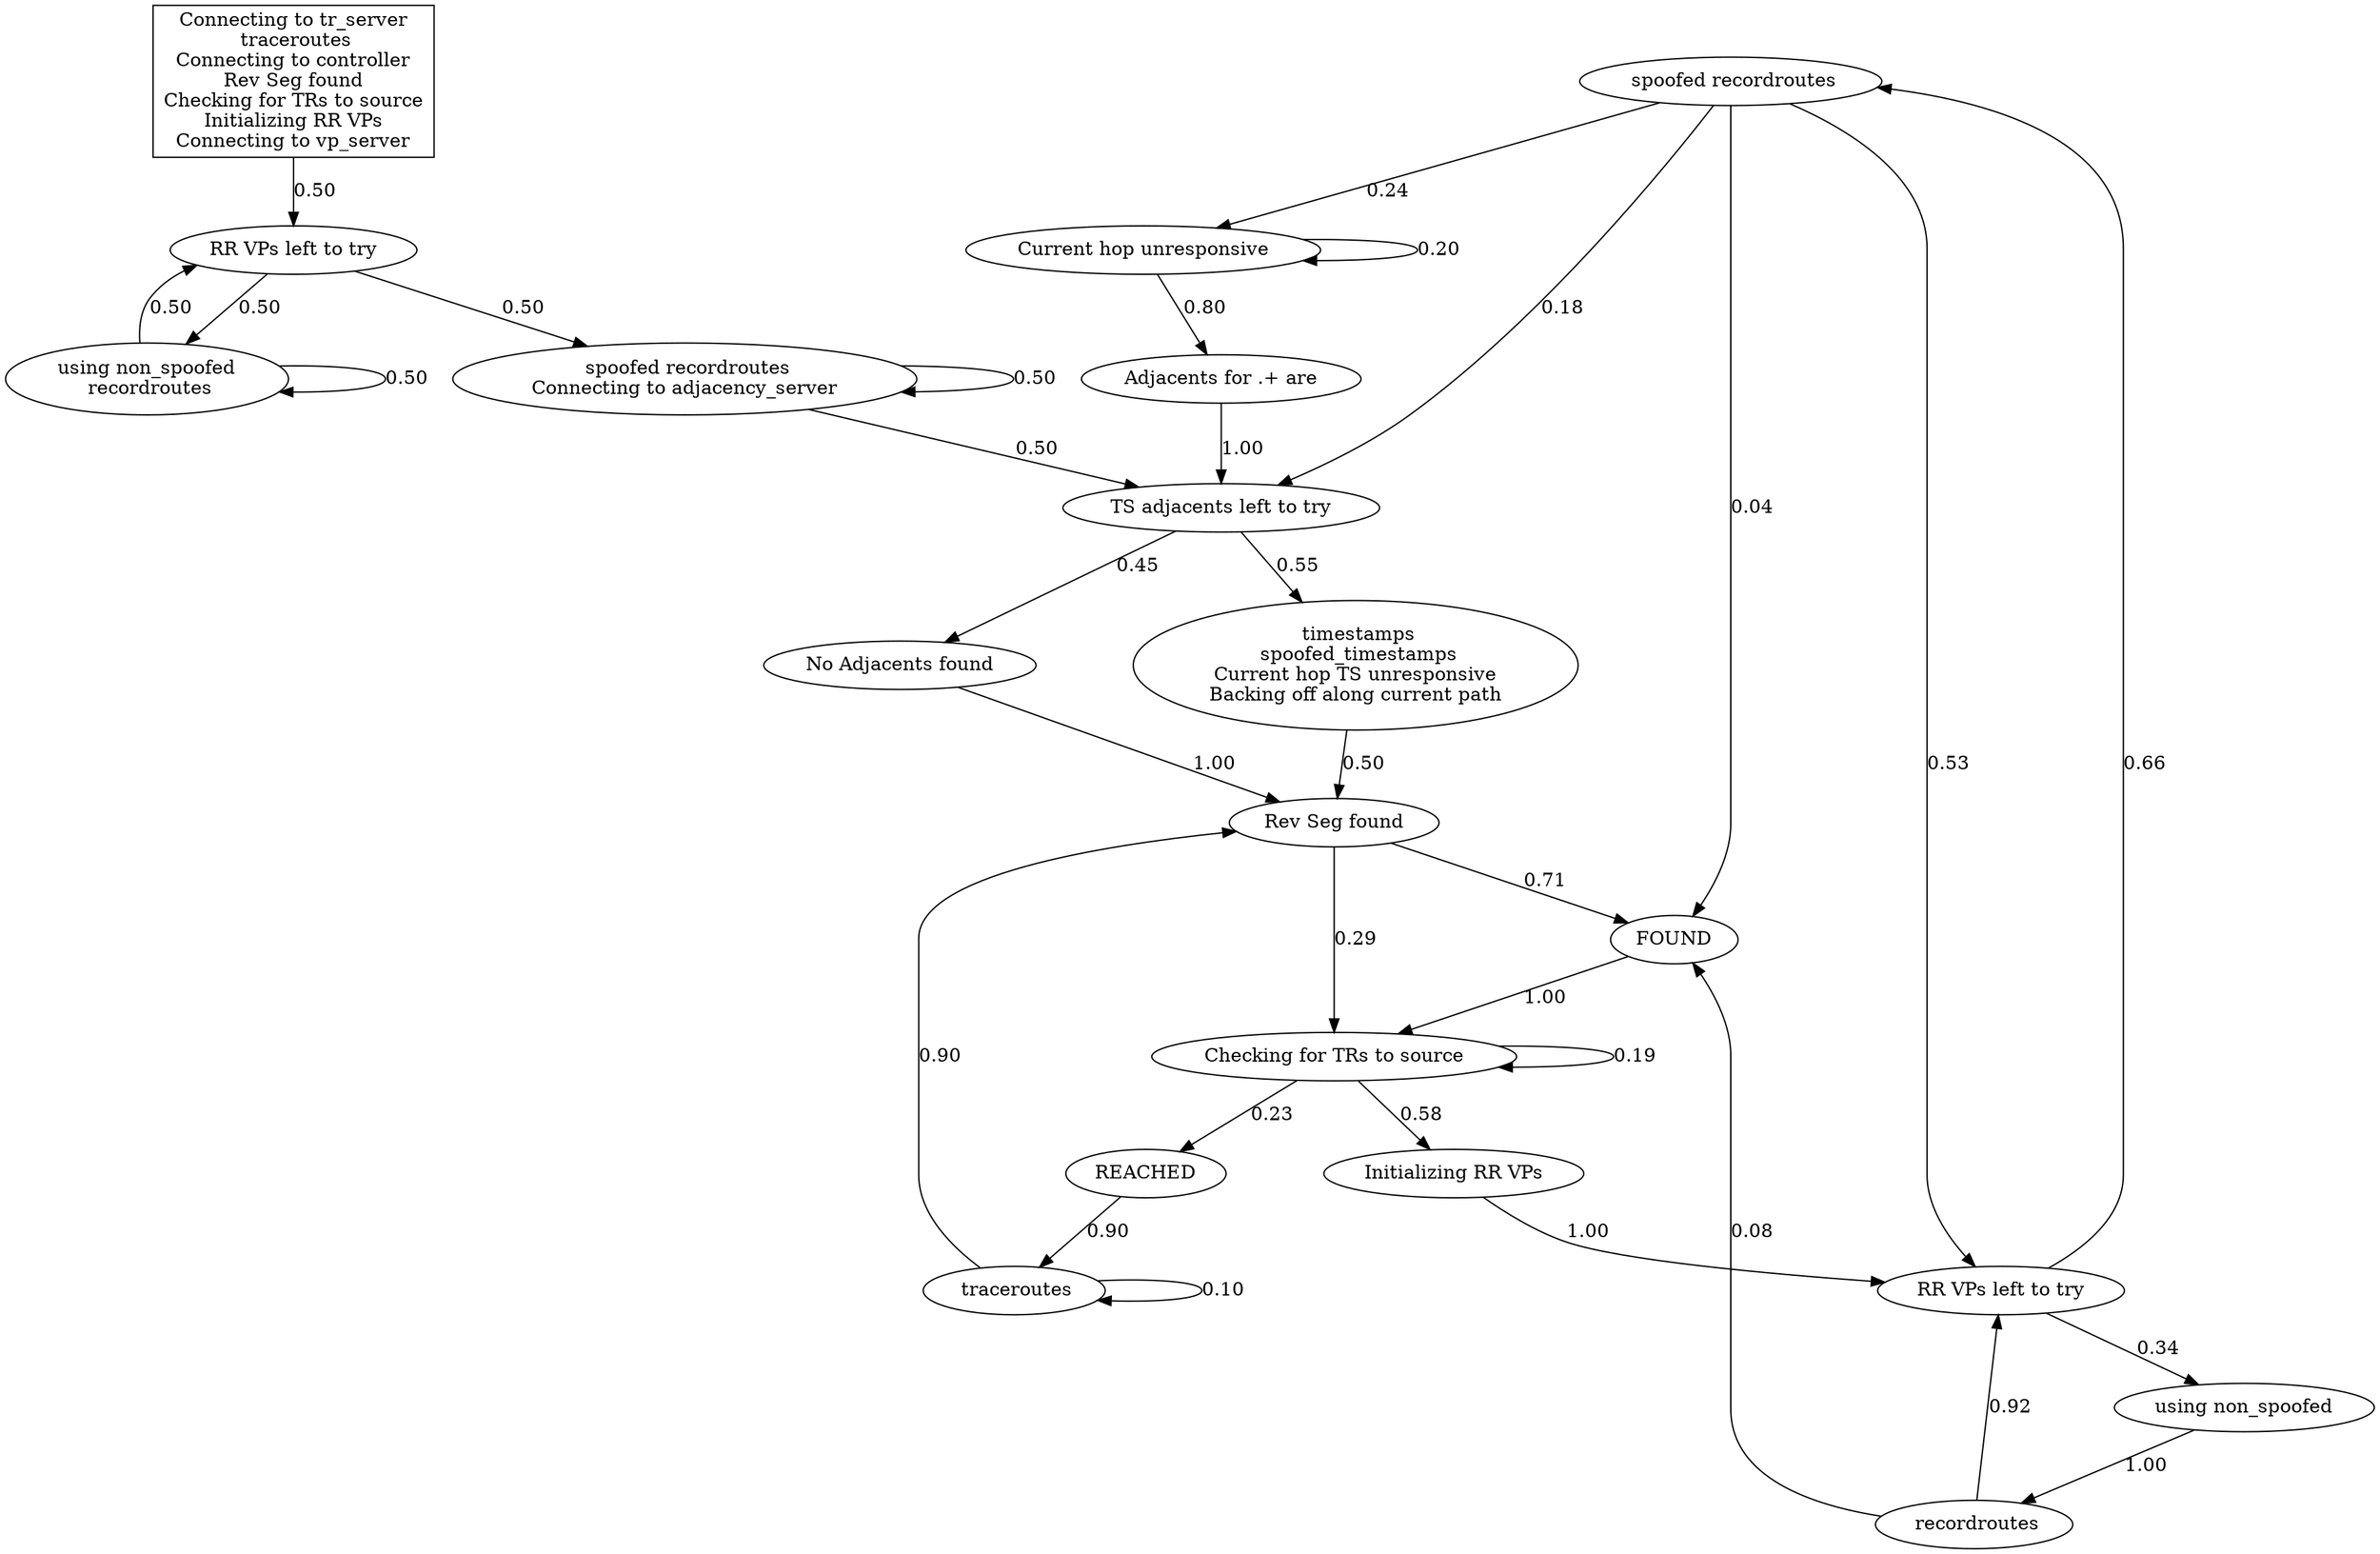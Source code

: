 digraph {
  nodesep=1;
  485255936 [label=" spoofed recordroutes"];
485255936->1948703724 [label="0.18"];
485255936->2041572683 [label="0.53"];
485255936->227333474 [label="0.04"];
485255936->1832874625 [label="0.24"];
  1721336021 [label=" traceroutes"];
1721336021->1084010740 [label="0.90"];
1721336021->1721336021 [label="0.10"];
  33660850 [label="REACHED\n"];
33660850->1721336021 [label="0.90"];
  954964851 [label="Checking for TRs to source"];
954964851->1623538219 [label="0.58"];
954964851->33660850 [label="0.23"];
954964851->954964851 [label="0.19"];
  1832874625 [label="Current hop unresponsive"];
1832874625->1832874625 [label="0.20"];
1832874625->629546509 [label="0.80"];
  1948703724 [label="TS adjacents left to try"];
1948703724->702467456 [label="0.45"];
1948703724->949706789 [label="0.55"];
  1623538219 [label="Initializing RR VPs\n"];
1623538219->2041572683 [label="1.00"];
  136247994 [label="Connecting to tr_server\n traceroutes\nConnecting to controller\nRev Seg found\nChecking for TRs to source\nInitializing RR VPs\nConnecting to vp_server\n",shape=box];
136247994->1531653199 [label="0.50"];
  1084010740 [label="Rev Seg found"];
1084010740->227333474 [label="0.71"];
1084010740->954964851 [label="0.29"];
  1531653199 [label="RR VPs left to try"];
1531653199->444652630 [label="0.50"];
1531653199->1652925433 [label="0.50"];
  879627951 [label="using non_spoofed\n"];
879627951->1956664868 [label="1.00"];
  227333474 [label="FOUND"];
227333474->954964851 [label="1.00"];
  444652630 [label=" spoofed recordroutes\nConnecting to adjacency_server\n"];
444652630->1948703724 [label="0.50"];
444652630->444652630 [label="0.50"];
  1652925433 [label="using non_spoofed\n recordroutes\n"];
1652925433->1652925433 [label="0.50"];
1652925433->1531653199 [label="0.50"];
  2041572683 [label="RR VPs left to try"];
2041572683->485255936 [label="0.66"];
2041572683->879627951 [label="0.34"];
  1956664868 [label=" recordroutes"];
1956664868->2041572683 [label="0.92"];
1956664868->227333474 [label="0.08"];
  949706789 [label=" timestamps\n spoofed_timestamps\nCurrent hop TS unresponsive\nBacking off along current path\n"];
949706789->1084010740 [label="0.50"];
  702467456 [label="No Adjacents found\n"];
702467456->1084010740 [label="1.00"];
  629546509 [label="Adjacents for .+ are\n"];
629546509->1948703724 [label="1.00"];
} // digraph
